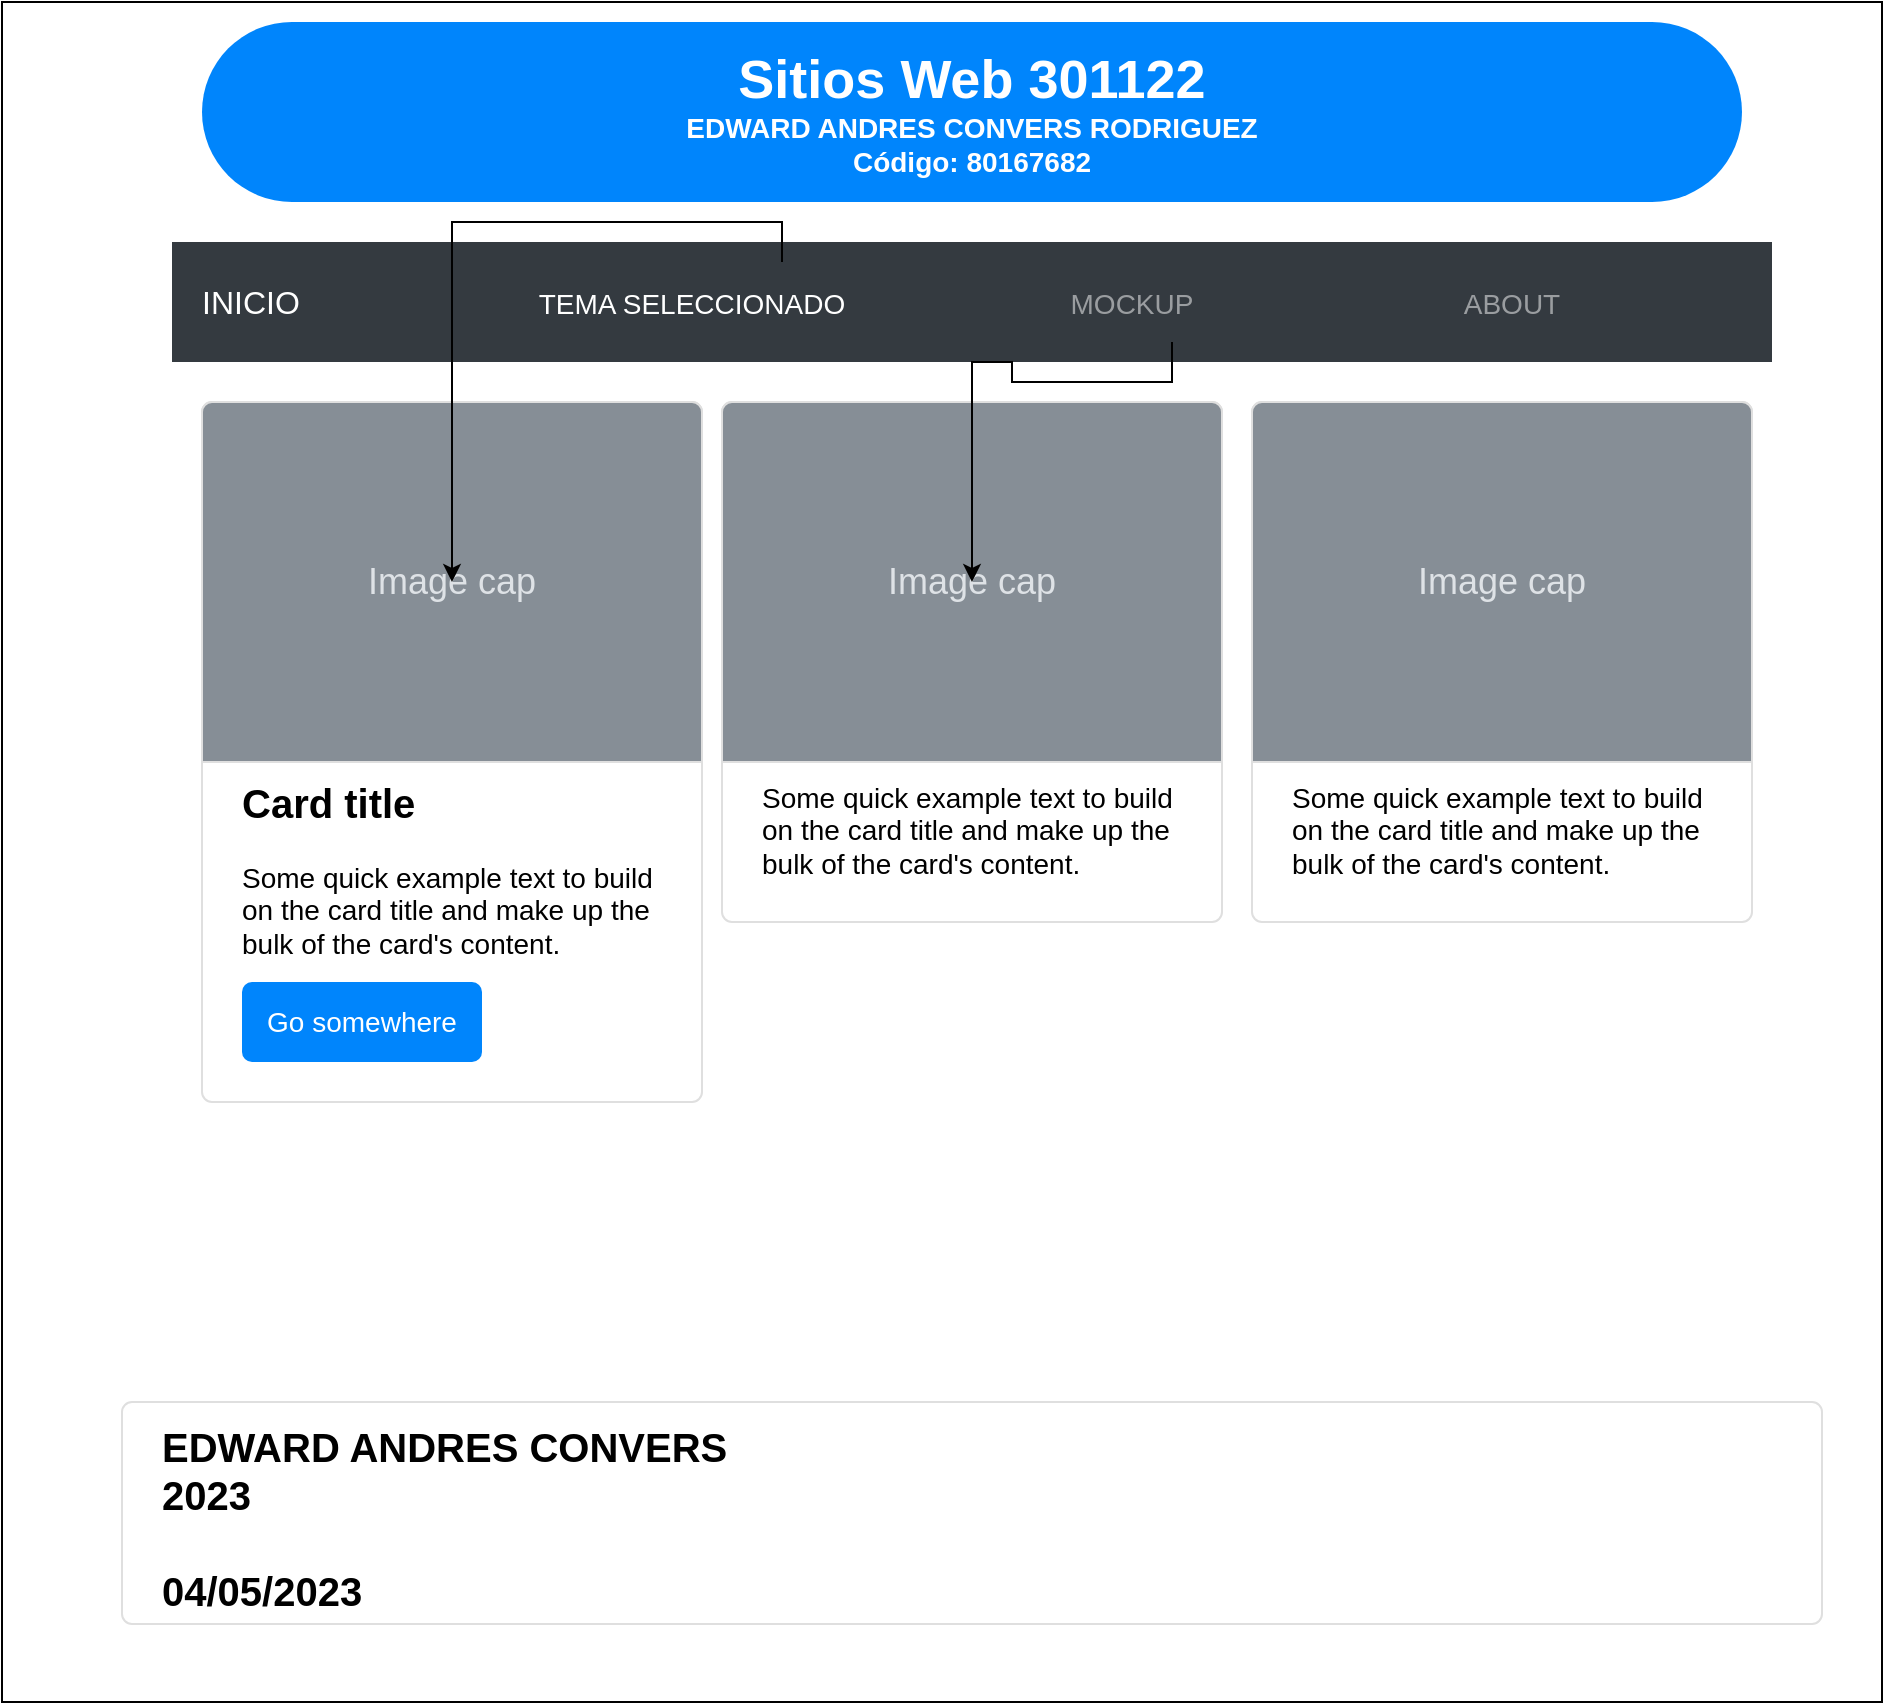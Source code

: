 <mxfile version="21.2.8" type="github">
  <diagram name="Página-1" id="7h6cBQRnGxcIhX4PBxPF">
    <mxGraphModel dx="1076" dy="1796" grid="1" gridSize="10" guides="1" tooltips="1" connect="1" arrows="1" fold="1" page="1" pageScale="1" pageWidth="827" pageHeight="1169" math="0" shadow="0">
      <root>
        <mxCell id="0" />
        <mxCell id="1" parent="0" />
        <mxCell id="dVHdGWv33wKlvnYTyZtb-22" value="" style="rounded=0;whiteSpace=wrap;html=1;" vertex="1" parent="1">
          <mxGeometry x="15" y="-1160" width="940" height="850" as="geometry" />
        </mxCell>
        <mxCell id="dVHdGWv33wKlvnYTyZtb-24" value="&lt;font style=&quot;font-size: 27px;&quot;&gt;Sitios &lt;font style=&quot;font-size: 27px;&quot;&gt;Web &lt;/font&gt;301122&lt;/font&gt;&lt;br&gt;&lt;div style=&quot;&quot;&gt;&lt;span style=&quot;background-color: initial;&quot;&gt;&amp;nbsp; EDWARD ANDRES CONVERS RODRIGUEZ&amp;nbsp;&amp;nbsp;&lt;/span&gt;&lt;/div&gt;Código: 80167682" style="rounded=1;whiteSpace=wrap;html=1;arcSize=50;strokeColor=none;strokeWidth=1;fillColor=#0085FC;fontColor=#FFFFFF;whiteSpace=wrap;align=center;verticalAlign=middle;spacingLeft=0;fontStyle=1;fontSize=14;spacing=10;" vertex="1" parent="1">
          <mxGeometry x="115" y="-1150" width="770" height="90" as="geometry" />
        </mxCell>
        <mxCell id="dVHdGWv33wKlvnYTyZtb-25" value="INICIO" style="html=1;shadow=0;dashed=0;fillColor=#343A40;strokeColor=none;fontSize=16;fontColor=#ffffff;align=left;spacing=15;" vertex="1" parent="1">
          <mxGeometry x="100" y="-1040" width="800" height="60" as="geometry" />
        </mxCell>
        <mxCell id="dVHdGWv33wKlvnYTyZtb-26" value="TEMA SELECCIONADO" style="fillColor=none;strokeColor=none;fontSize=14;fontColor=#ffffff;align=center;" vertex="1" parent="dVHdGWv33wKlvnYTyZtb-25">
          <mxGeometry width="180" height="40" relative="1" as="geometry">
            <mxPoint x="170" y="10" as="offset" />
          </mxGeometry>
        </mxCell>
        <mxCell id="dVHdGWv33wKlvnYTyZtb-28" value="MOCKUP" style="fillColor=none;strokeColor=none;fontSize=14;fontColor=#9A9DA0;align=center;spacingRight=0;noLabel=0;" vertex="1" parent="dVHdGWv33wKlvnYTyZtb-25">
          <mxGeometry width="80" height="40" relative="1" as="geometry">
            <mxPoint x="440" y="10" as="offset" />
          </mxGeometry>
        </mxCell>
        <mxCell id="dVHdGWv33wKlvnYTyZtb-29" value="ABOUT" style="fillColor=none;strokeColor=none;fontSize=14;fontColor=#9A9DA0;align=center;" vertex="1" parent="dVHdGWv33wKlvnYTyZtb-25">
          <mxGeometry width="80" height="40" relative="1" as="geometry">
            <mxPoint x="630" y="10" as="offset" />
          </mxGeometry>
        </mxCell>
        <mxCell id="dVHdGWv33wKlvnYTyZtb-38" value="&lt;b&gt;&lt;font style=&quot;font-size: 20px&quot;&gt;Card title&lt;/font&gt;&lt;/b&gt;&lt;br style=&quot;font-size: 14px&quot;&gt;&lt;br style=&quot;font-size: 14px&quot;&gt;Some quick example text to build on the card title and make up the bulk of the card&#39;s content." style="html=1;shadow=0;dashed=0;shape=mxgraph.bootstrap.rrect;rSize=5;strokeColor=#DFDFDF;html=1;whiteSpace=wrap;fillColor=#ffffff;fontColor=#000000;verticalAlign=bottom;align=left;spacing=20;spacingBottom=50;fontSize=14;" vertex="1" parent="1">
          <mxGeometry x="115" y="-960" width="250" height="350" as="geometry" />
        </mxCell>
        <mxCell id="dVHdGWv33wKlvnYTyZtb-39" value="Image cap" style="html=1;shadow=0;dashed=0;shape=mxgraph.bootstrap.topButton;rSize=5;perimeter=none;whiteSpace=wrap;fillColor=#868E96;strokeColor=#DFDFDF;fontColor=#DEE2E6;resizeWidth=1;fontSize=18;" vertex="1" parent="dVHdGWv33wKlvnYTyZtb-38">
          <mxGeometry width="250" height="180" relative="1" as="geometry" />
        </mxCell>
        <mxCell id="dVHdGWv33wKlvnYTyZtb-40" value="Go somewhere" style="html=1;shadow=0;dashed=0;shape=mxgraph.bootstrap.rrect;rSize=5;perimeter=none;whiteSpace=wrap;fillColor=#0085FC;strokeColor=none;fontColor=#ffffff;resizeWidth=1;fontSize=14;" vertex="1" parent="dVHdGWv33wKlvnYTyZtb-38">
          <mxGeometry y="1" width="120" height="40" relative="1" as="geometry">
            <mxPoint x="20" y="-60" as="offset" />
          </mxGeometry>
        </mxCell>
        <mxCell id="dVHdGWv33wKlvnYTyZtb-41" value="Some quick example text to build on the card title and make up the bulk of the card&#39;s content." style="html=1;shadow=0;dashed=0;shape=mxgraph.bootstrap.rrect;rSize=5;strokeColor=#DFDFDF;html=1;whiteSpace=wrap;fillColor=#ffffff;fontColor=#000000;verticalAlign=bottom;align=left;spacing=20;fontSize=14;" vertex="1" parent="1">
          <mxGeometry x="375" y="-960" width="250" height="260" as="geometry" />
        </mxCell>
        <mxCell id="dVHdGWv33wKlvnYTyZtb-42" value="Image cap" style="html=1;shadow=0;dashed=0;shape=mxgraph.bootstrap.topButton;rSize=5;perimeter=none;whiteSpace=wrap;fillColor=#868E96;strokeColor=#DFDFDF;fontColor=#DEE2E6;resizeWidth=1;fontSize=18;" vertex="1" parent="dVHdGWv33wKlvnYTyZtb-41">
          <mxGeometry width="250" height="180" relative="1" as="geometry" />
        </mxCell>
        <mxCell id="dVHdGWv33wKlvnYTyZtb-43" value="Some quick example text to build on the card title and make up the bulk of the card&#39;s content." style="html=1;shadow=0;dashed=0;shape=mxgraph.bootstrap.rrect;rSize=5;strokeColor=#DFDFDF;html=1;whiteSpace=wrap;fillColor=#ffffff;fontColor=#000000;verticalAlign=bottom;align=left;spacing=20;fontSize=14;" vertex="1" parent="1">
          <mxGeometry x="640" y="-960" width="250" height="260" as="geometry" />
        </mxCell>
        <mxCell id="dVHdGWv33wKlvnYTyZtb-44" value="Image cap" style="html=1;shadow=0;dashed=0;shape=mxgraph.bootstrap.topButton;rSize=5;perimeter=none;whiteSpace=wrap;fillColor=#868E96;strokeColor=#DFDFDF;fontColor=#DEE2E6;resizeWidth=1;fontSize=18;" vertex="1" parent="dVHdGWv33wKlvnYTyZtb-43">
          <mxGeometry width="250" height="180" relative="1" as="geometry" />
        </mxCell>
        <mxCell id="dVHdGWv33wKlvnYTyZtb-45" value="" style="html=1;shadow=0;dashed=0;shape=mxgraph.bootstrap.rrect;rSize=5;strokeColor=#DFDFDF;html=1;whiteSpace=wrap;fillColor=#FFFFFF;fontColor=#000000;" vertex="1" parent="1">
          <mxGeometry x="75" y="-460" width="850" height="111" as="geometry" />
        </mxCell>
        <mxCell id="dVHdGWv33wKlvnYTyZtb-47" value="&lt;span style=&quot;font-size: 20px;&quot;&gt;&lt;b&gt;EDWARD ANDRES CONVERS&lt;br&gt;2023&lt;br&gt;&lt;br&gt;04/05/2023&lt;br&gt;&lt;/b&gt;&lt;/span&gt;" style="perimeter=none;html=1;whiteSpace=wrap;fillColor=none;strokeColor=none;resizeWidth=1;verticalAlign=top;align=left;spacing=20;spacingTop=-10;fontSize=14;" vertex="1" parent="dVHdGWv33wKlvnYTyZtb-45">
          <mxGeometry width="800" height="120" relative="1" as="geometry">
            <mxPoint y="-4" as="offset" />
          </mxGeometry>
        </mxCell>
        <mxCell id="dVHdGWv33wKlvnYTyZtb-54" style="edgeStyle=orthogonalEdgeStyle;rounded=0;orthogonalLoop=1;jettySize=auto;html=1;exitX=0.75;exitY=0;exitDx=0;exitDy=0;" edge="1" parent="1" source="dVHdGWv33wKlvnYTyZtb-26" target="dVHdGWv33wKlvnYTyZtb-39">
          <mxGeometry relative="1" as="geometry" />
        </mxCell>
        <mxCell id="dVHdGWv33wKlvnYTyZtb-56" style="edgeStyle=orthogonalEdgeStyle;rounded=0;orthogonalLoop=1;jettySize=auto;html=1;exitX=0.75;exitY=1;exitDx=0;exitDy=0;" edge="1" parent="1" source="dVHdGWv33wKlvnYTyZtb-28" target="dVHdGWv33wKlvnYTyZtb-42">
          <mxGeometry relative="1" as="geometry" />
        </mxCell>
      </root>
    </mxGraphModel>
  </diagram>
</mxfile>
